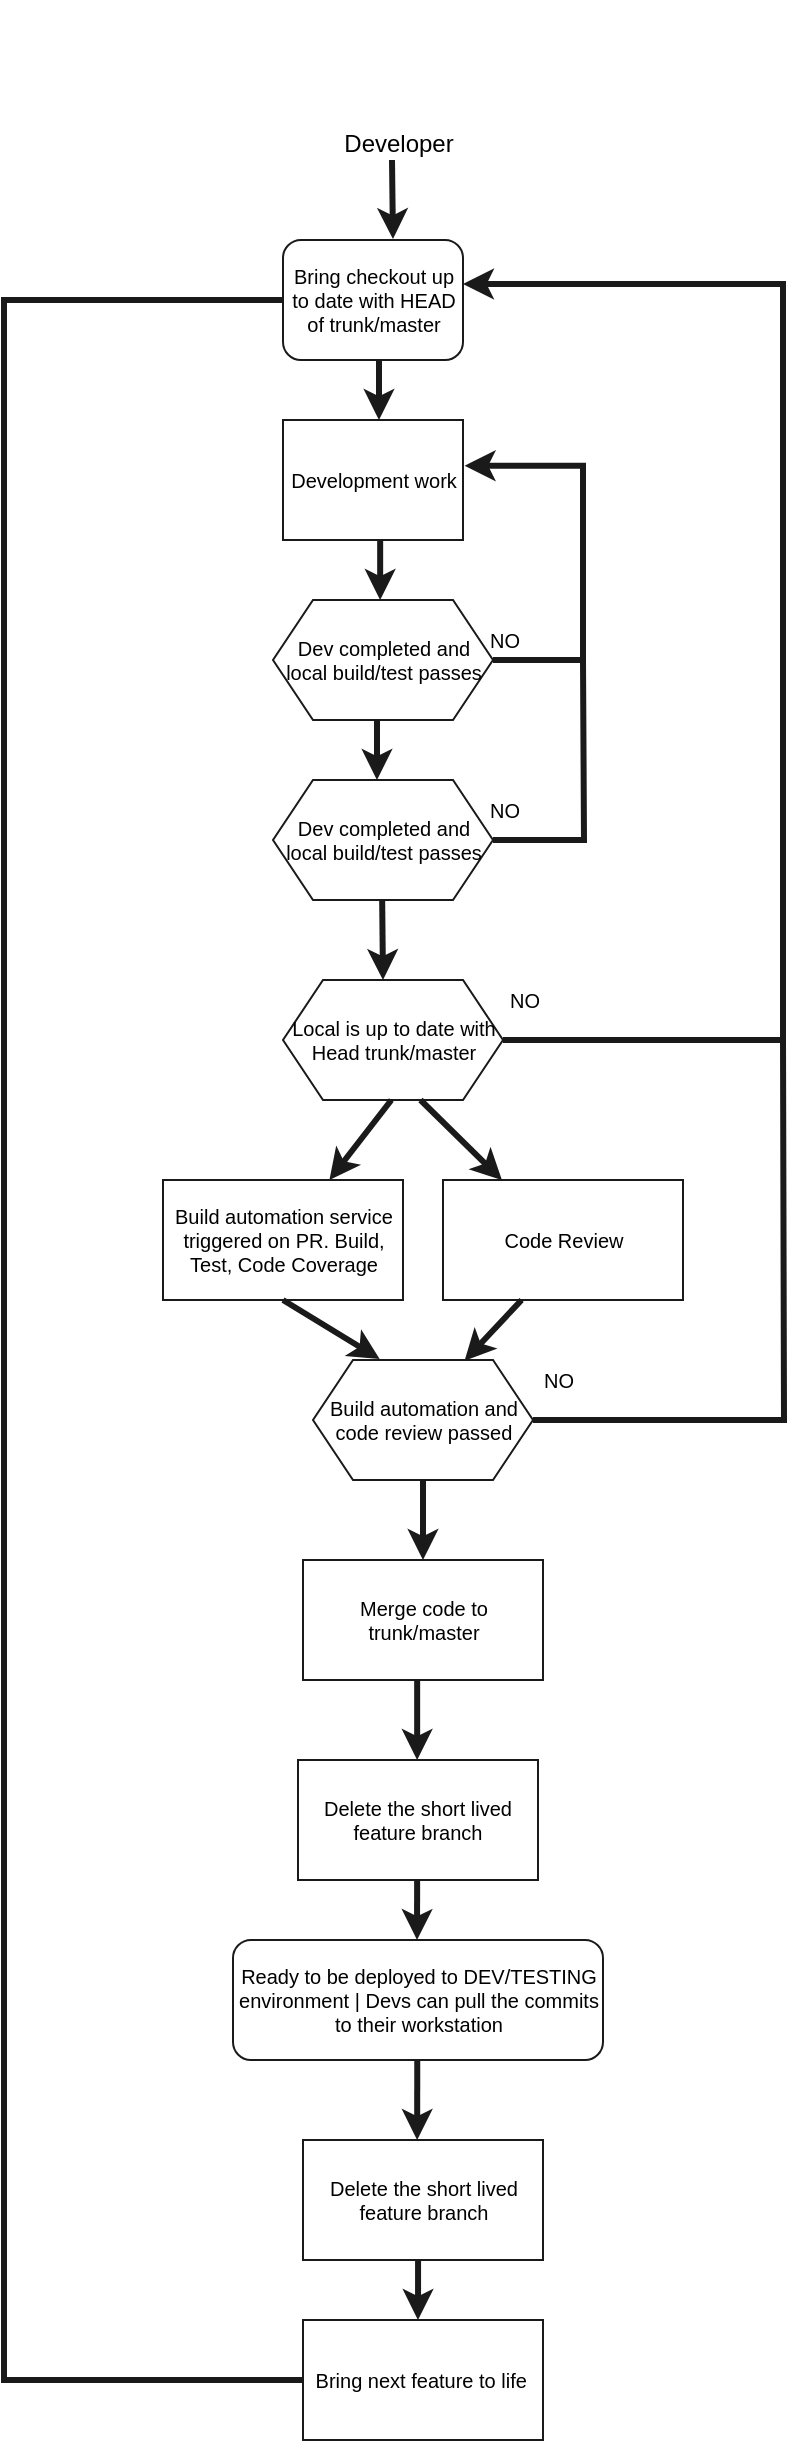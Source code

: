 <mxfile version="20.5.3" type="device"><diagram id="jvgX1-1NG1ODsJLUGL9K" name="Page-1"><mxGraphModel dx="1422" dy="754" grid="1" gridSize="10" guides="1" tooltips="1" connect="1" arrows="1" fold="1" page="1" pageScale="1" pageWidth="850" pageHeight="1100" math="0" shadow="0"><root><mxCell id="0"/><mxCell id="1" parent="0"/><mxCell id="3-kknX9t4Phyuarsckot-1" value="Developer" style="shape=image;html=1;verticalAlign=top;verticalLabelPosition=bottom;labelBackgroundColor=#ffffff;imageAspect=0;aspect=fixed;image=https://cdn4.iconfinder.com/data/icons/online-marketing-hand-drawn-vol-2/52/development__web__code__online__coding__developer__service-128.png" vertex="1" parent="1"><mxGeometry x="398" y="80" width="58" height="58" as="geometry"/></mxCell><mxCell id="3-kknX9t4Phyuarsckot-2" value="Bring checkout up to date with HEAD of trunk/master" style="rounded=1;whiteSpace=wrap;html=1;strokeColor=#1A1A1A;strokeWidth=1;fontSize=10;fontColor=none;fillColor=#FFFFFF;" vertex="1" parent="1"><mxGeometry x="369.5" y="200" width="90" height="60" as="geometry"/></mxCell><mxCell id="3-kknX9t4Phyuarsckot-3" value="" style="endArrow=classic;html=1;rounded=0;labelBackgroundColor=none;strokeColor=#1A1A1A;strokeWidth=3;fontSize=10;fontColor=none;fillColor=#6C8EBF;entryX=0.611;entryY=-0.008;entryDx=0;entryDy=0;entryPerimeter=0;" edge="1" parent="1" target="3-kknX9t4Phyuarsckot-2"><mxGeometry width="50" height="50" relative="1" as="geometry"><mxPoint x="424" y="160" as="sourcePoint"/><mxPoint x="444.5" y="176.42" as="targetPoint"/></mxGeometry></mxCell><mxCell id="3-kknX9t4Phyuarsckot-4" value="Development work" style="rounded=0;whiteSpace=wrap;html=1;strokeColor=#1A1A1A;strokeWidth=1;fontSize=10;fontColor=none;fillColor=#FFFFFF;" vertex="1" parent="1"><mxGeometry x="369.5" y="290" width="90" height="60" as="geometry"/></mxCell><mxCell id="3-kknX9t4Phyuarsckot-5" value="" style="endArrow=classic;html=1;rounded=0;labelBackgroundColor=none;strokeColor=#1A1A1A;strokeWidth=3;fontSize=10;fontColor=none;fillColor=#6C8EBF;exitX=0.5;exitY=1;exitDx=0;exitDy=0;entryX=0.5;entryY=0;entryDx=0;entryDy=0;" edge="1" parent="1"><mxGeometry width="50" height="50" relative="1" as="geometry"><mxPoint x="417.5" y="260" as="sourcePoint"/><mxPoint x="417.5" y="290" as="targetPoint"/></mxGeometry></mxCell><mxCell id="3-kknX9t4Phyuarsckot-6" style="edgeStyle=orthogonalEdgeStyle;rounded=0;orthogonalLoop=1;jettySize=auto;html=1;labelBackgroundColor=none;strokeColor=#1A1A1A;strokeWidth=3;fontSize=10;fontColor=none;startArrow=none;startFill=0;endArrow=classic;endFill=1;fillColor=#6C8EBF;entryX=1.009;entryY=0.381;entryDx=0;entryDy=0;entryPerimeter=0;" edge="1" parent="1" source="3-kknX9t4Phyuarsckot-7" target="3-kknX9t4Phyuarsckot-4"><mxGeometry relative="1" as="geometry"><mxPoint x="499.5" y="330" as="targetPoint"/><Array as="points"><mxPoint x="519.5" y="410"/><mxPoint x="519.5" y="313"/></Array></mxGeometry></mxCell><mxCell id="3-kknX9t4Phyuarsckot-7" value="Dev completed and local build/test passes" style="shape=hexagon;perimeter=hexagonPerimeter2;whiteSpace=wrap;html=1;fixedSize=1;strokeColor=#1A1A1A;strokeWidth=1;fontSize=10;fontColor=none;fillColor=#FFFFFF;" vertex="1" parent="1"><mxGeometry x="364.5" y="380" width="110" height="60" as="geometry"/></mxCell><mxCell id="3-kknX9t4Phyuarsckot-8" value="" style="endArrow=classic;html=1;rounded=0;labelBackgroundColor=none;strokeColor=#1A1A1A;strokeWidth=3;fontSize=10;fontColor=none;fillColor=#6C8EBF;exitX=0.5;exitY=1;exitDx=0;exitDy=0;entryX=0.5;entryY=0;entryDx=0;entryDy=0;" edge="1" parent="1"><mxGeometry width="50" height="50" relative="1" as="geometry"><mxPoint x="418.08" y="350" as="sourcePoint"/><mxPoint x="418.08" y="380" as="targetPoint"/></mxGeometry></mxCell><mxCell id="3-kknX9t4Phyuarsckot-9" value="NO" style="text;html=1;align=center;verticalAlign=middle;resizable=0;points=[];autosize=1;strokeColor=none;fillColor=none;fontSize=10;fontColor=none;" vertex="1" parent="1"><mxGeometry x="459.5" y="385" width="40" height="30" as="geometry"/></mxCell><mxCell id="3-kknX9t4Phyuarsckot-10" value="Dev completed and local build/test passes" style="shape=hexagon;perimeter=hexagonPerimeter2;whiteSpace=wrap;html=1;fixedSize=1;strokeColor=#1A1A1A;strokeWidth=1;fontSize=10;fontColor=none;fillColor=#FFFFFF;" vertex="1" parent="1"><mxGeometry x="364.5" y="470" width="110" height="60" as="geometry"/></mxCell><mxCell id="3-kknX9t4Phyuarsckot-11" value="" style="endArrow=classic;html=1;rounded=0;labelBackgroundColor=none;strokeColor=#1A1A1A;strokeWidth=3;fontSize=10;fontColor=none;fillColor=#6C8EBF;exitX=0.5;exitY=1;exitDx=0;exitDy=0;entryX=0.5;entryY=0;entryDx=0;entryDy=0;" edge="1" parent="1"><mxGeometry width="50" height="50" relative="1" as="geometry"><mxPoint x="416.5" y="440" as="sourcePoint"/><mxPoint x="416.5" y="470" as="targetPoint"/></mxGeometry></mxCell><mxCell id="3-kknX9t4Phyuarsckot-12" style="edgeStyle=orthogonalEdgeStyle;rounded=0;orthogonalLoop=1;jettySize=auto;html=1;labelBackgroundColor=none;strokeColor=#1A1A1A;strokeWidth=3;fontSize=10;fontColor=none;startArrow=none;startFill=0;endArrow=none;endFill=0;fillColor=#6C8EBF;" edge="1" parent="1" source="3-kknX9t4Phyuarsckot-10"><mxGeometry relative="1" as="geometry"><mxPoint x="519.5" y="410" as="targetPoint"/></mxGeometry></mxCell><mxCell id="3-kknX9t4Phyuarsckot-13" value="NO" style="text;html=1;align=center;verticalAlign=middle;resizable=0;points=[];autosize=1;strokeColor=none;fillColor=none;fontSize=10;fontColor=none;" vertex="1" parent="1"><mxGeometry x="459.5" y="470" width="40" height="30" as="geometry"/></mxCell><mxCell id="3-kknX9t4Phyuarsckot-14" style="edgeStyle=orthogonalEdgeStyle;rounded=0;orthogonalLoop=1;jettySize=auto;html=1;labelBackgroundColor=none;strokeColor=#1A1A1A;strokeWidth=3;fontSize=10;fontColor=none;startArrow=none;startFill=0;endArrow=classic;endFill=1;fillColor=#6C8EBF;entryX=1;entryY=0.367;entryDx=0;entryDy=0;entryPerimeter=0;" edge="1" parent="1" source="3-kknX9t4Phyuarsckot-15" target="3-kknX9t4Phyuarsckot-2"><mxGeometry relative="1" as="geometry"><mxPoint x="549.5" y="600" as="targetPoint"/><Array as="points"><mxPoint x="619.5" y="600"/><mxPoint x="619.5" y="222"/></Array></mxGeometry></mxCell><mxCell id="3-kknX9t4Phyuarsckot-15" value="Local is up to date with Head trunk/master" style="shape=hexagon;perimeter=hexagonPerimeter2;whiteSpace=wrap;html=1;fixedSize=1;strokeColor=#1A1A1A;strokeWidth=1;fontSize=10;fontColor=none;fillColor=#FFFFFF;" vertex="1" parent="1"><mxGeometry x="369.5" y="570" width="110" height="60" as="geometry"/></mxCell><mxCell id="3-kknX9t4Phyuarsckot-16" value="" style="endArrow=classic;html=1;rounded=0;labelBackgroundColor=none;strokeColor=#1A1A1A;strokeWidth=3;fontSize=10;fontColor=none;fillColor=#6C8EBF;exitX=0.5;exitY=1;exitDx=0;exitDy=0;" edge="1" parent="1"><mxGeometry width="50" height="50" relative="1" as="geometry"><mxPoint x="419.08" y="530" as="sourcePoint"/><mxPoint x="419.5" y="570" as="targetPoint"/></mxGeometry></mxCell><mxCell id="3-kknX9t4Phyuarsckot-17" value="NO" style="text;html=1;align=center;verticalAlign=middle;resizable=0;points=[];autosize=1;strokeColor=none;fillColor=none;fontSize=10;fontColor=none;" vertex="1" parent="1"><mxGeometry x="469.5" y="565" width="40" height="30" as="geometry"/></mxCell><mxCell id="3-kknX9t4Phyuarsckot-18" value="" style="endArrow=classic;html=1;rounded=0;labelBackgroundColor=none;strokeColor=#1A1A1A;strokeWidth=3;fontSize=10;fontColor=none;fillColor=#6C8EBF;exitX=0.5;exitY=1;exitDx=0;exitDy=0;" edge="1" parent="1" target="3-kknX9t4Phyuarsckot-19"><mxGeometry width="50" height="50" relative="1" as="geometry"><mxPoint x="423.67" y="630" as="sourcePoint"/><mxPoint x="424.09" y="670" as="targetPoint"/></mxGeometry></mxCell><mxCell id="3-kknX9t4Phyuarsckot-19" value="Build automation service triggered on PR. Build, Test, Code Coverage" style="rounded=0;whiteSpace=wrap;html=1;strokeColor=#1A1A1A;strokeWidth=1;fontSize=10;fontColor=none;fillColor=#FFFFFF;" vertex="1" parent="1"><mxGeometry x="309.5" y="670" width="120" height="60" as="geometry"/></mxCell><mxCell id="3-kknX9t4Phyuarsckot-20" value="Code Review" style="rounded=0;whiteSpace=wrap;html=1;strokeColor=#1A1A1A;strokeWidth=1;fontSize=10;fontColor=none;fillColor=#FFFFFF;" vertex="1" parent="1"><mxGeometry x="449.5" y="670" width="120" height="60" as="geometry"/></mxCell><mxCell id="3-kknX9t4Phyuarsckot-21" value="" style="endArrow=classic;html=1;rounded=0;labelBackgroundColor=none;strokeColor=#1A1A1A;strokeWidth=3;fontSize=10;fontColor=none;fillColor=#6C8EBF;exitX=0.625;exitY=1;exitDx=0;exitDy=0;" edge="1" parent="1" source="3-kknX9t4Phyuarsckot-15" target="3-kknX9t4Phyuarsckot-20"><mxGeometry width="50" height="50" relative="1" as="geometry"><mxPoint x="433.67" y="640" as="sourcePoint"/><mxPoint x="402.716" y="680" as="targetPoint"/></mxGeometry></mxCell><mxCell id="3-kknX9t4Phyuarsckot-22" style="edgeStyle=orthogonalEdgeStyle;rounded=0;orthogonalLoop=1;jettySize=auto;html=1;labelBackgroundColor=none;strokeColor=#1A1A1A;strokeWidth=3;fontSize=10;fontColor=none;startArrow=none;startFill=0;endArrow=none;endFill=0;fillColor=#6C8EBF;" edge="1" parent="1" source="3-kknX9t4Phyuarsckot-23"><mxGeometry relative="1" as="geometry"><mxPoint x="619.5" y="600" as="targetPoint"/></mxGeometry></mxCell><mxCell id="3-kknX9t4Phyuarsckot-23" value="Build automation and code review passed" style="shape=hexagon;perimeter=hexagonPerimeter2;whiteSpace=wrap;html=1;fixedSize=1;strokeColor=#1A1A1A;strokeWidth=1;fontSize=10;fontColor=none;fillColor=#FFFFFF;" vertex="1" parent="1"><mxGeometry x="384.5" y="760" width="110" height="60" as="geometry"/></mxCell><mxCell id="3-kknX9t4Phyuarsckot-24" value="" style="endArrow=classic;html=1;rounded=0;labelBackgroundColor=none;strokeColor=#1A1A1A;strokeWidth=3;fontSize=10;fontColor=none;fillColor=#6C8EBF;exitX=0.5;exitY=1;exitDx=0;exitDy=0;entryX=0.303;entryY=-0.008;entryDx=0;entryDy=0;entryPerimeter=0;" edge="1" parent="1" source="3-kknX9t4Phyuarsckot-19" target="3-kknX9t4Phyuarsckot-23"><mxGeometry width="50" height="50" relative="1" as="geometry"><mxPoint x="433.67" y="640" as="sourcePoint"/><mxPoint x="429.5" y="750" as="targetPoint"/></mxGeometry></mxCell><mxCell id="3-kknX9t4Phyuarsckot-25" value="" style="endArrow=classic;html=1;rounded=0;labelBackgroundColor=none;strokeColor=#1A1A1A;strokeWidth=3;fontSize=10;fontColor=none;fillColor=#6C8EBF;exitX=0.625;exitY=1;exitDx=0;exitDy=0;entryX=0.689;entryY=0.006;entryDx=0;entryDy=0;entryPerimeter=0;" edge="1" parent="1" target="3-kknX9t4Phyuarsckot-23"><mxGeometry width="50" height="50" relative="1" as="geometry"><mxPoint x="488.79" y="730" as="sourcePoint"/><mxPoint x="529.504" y="770" as="targetPoint"/></mxGeometry></mxCell><mxCell id="3-kknX9t4Phyuarsckot-26" value="Merge code to trunk/master" style="rounded=0;whiteSpace=wrap;html=1;strokeColor=#1A1A1A;strokeWidth=1;fontSize=10;fontColor=none;fillColor=#FFFFFF;" vertex="1" parent="1"><mxGeometry x="379.5" y="860" width="120" height="60" as="geometry"/></mxCell><mxCell id="3-kknX9t4Phyuarsckot-27" value="" style="endArrow=classic;html=1;rounded=0;labelBackgroundColor=none;strokeColor=#1A1A1A;strokeWidth=3;fontSize=10;fontColor=none;fillColor=#6C8EBF;exitX=0.5;exitY=1;exitDx=0;exitDy=0;entryX=0.5;entryY=0;entryDx=0;entryDy=0;" edge="1" parent="1" source="3-kknX9t4Phyuarsckot-23" target="3-kknX9t4Phyuarsckot-26"><mxGeometry width="50" height="50" relative="1" as="geometry"><mxPoint x="498.79" y="740" as="sourcePoint"/><mxPoint x="470.29" y="770.36" as="targetPoint"/></mxGeometry></mxCell><mxCell id="3-kknX9t4Phyuarsckot-28" value="Delete the short lived feature branch" style="rounded=0;whiteSpace=wrap;html=1;strokeColor=#1A1A1A;strokeWidth=1;fontSize=10;fontColor=none;fillColor=#FFFFFF;" vertex="1" parent="1"><mxGeometry x="377.0" y="960" width="120" height="60" as="geometry"/></mxCell><mxCell id="3-kknX9t4Phyuarsckot-29" value="" style="endArrow=classic;html=1;rounded=0;labelBackgroundColor=none;strokeColor=#1A1A1A;strokeWidth=3;fontSize=10;fontColor=none;fillColor=#6C8EBF;exitX=0.5;exitY=1;exitDx=0;exitDy=0;entryX=0.5;entryY=0;entryDx=0;entryDy=0;" edge="1" parent="1"><mxGeometry width="50" height="50" relative="1" as="geometry"><mxPoint x="436.58" y="920" as="sourcePoint"/><mxPoint x="436.58" y="960" as="targetPoint"/></mxGeometry></mxCell><mxCell id="3-kknX9t4Phyuarsckot-30" value="Ready to be deployed to DEV/TESTING environment | Devs can pull the commits to their workstation" style="rounded=1;whiteSpace=wrap;html=1;strokeColor=#1A1A1A;strokeWidth=1;fontSize=10;fontColor=none;fillColor=#FFFFFF;" vertex="1" parent="1"><mxGeometry x="344.5" y="1050" width="185" height="60" as="geometry"/></mxCell><mxCell id="3-kknX9t4Phyuarsckot-31" value="" style="endArrow=classic;html=1;rounded=0;labelBackgroundColor=none;strokeColor=#1A1A1A;strokeWidth=3;fontSize=10;fontColor=none;fillColor=#6C8EBF;exitX=0.5;exitY=1;exitDx=0;exitDy=0;" edge="1" parent="1"><mxGeometry width="50" height="50" relative="1" as="geometry"><mxPoint x="436.58" y="1020" as="sourcePoint"/><mxPoint x="436.5" y="1050" as="targetPoint"/></mxGeometry></mxCell><mxCell id="3-kknX9t4Phyuarsckot-32" style="edgeStyle=orthogonalEdgeStyle;rounded=0;orthogonalLoop=1;jettySize=auto;html=1;entryX=0;entryY=0.5;entryDx=0;entryDy=0;labelBackgroundColor=none;strokeColor=#1A1A1A;strokeWidth=3;fontSize=18;fontColor=none;startArrow=none;startFill=0;endArrow=none;endFill=0;fillColor=#6C8EBF;" edge="1" parent="1" target="3-kknX9t4Phyuarsckot-2"><mxGeometry relative="1" as="geometry"><mxPoint x="387" y="1270" as="sourcePoint"/><Array as="points"><mxPoint x="230" y="1270"/><mxPoint x="230" y="230"/></Array></mxGeometry></mxCell><mxCell id="3-kknX9t4Phyuarsckot-33" value="Delete the short lived feature branch" style="rounded=0;whiteSpace=wrap;html=1;strokeColor=#1A1A1A;strokeWidth=1;fontSize=10;fontColor=none;fillColor=#FFFFFF;" vertex="1" parent="1"><mxGeometry x="379.5" y="1150" width="120" height="60" as="geometry"/></mxCell><mxCell id="3-kknX9t4Phyuarsckot-34" value="" style="endArrow=classic;html=1;rounded=0;labelBackgroundColor=none;strokeColor=#1A1A1A;strokeWidth=3;fontSize=10;fontColor=none;fillColor=#6C8EBF;exitX=0.498;exitY=1;exitDx=0;exitDy=0;exitPerimeter=0;" edge="1" parent="1" source="3-kknX9t4Phyuarsckot-30"><mxGeometry width="50" height="50" relative="1" as="geometry"><mxPoint x="436.66" y="1120" as="sourcePoint"/><mxPoint x="436.58" y="1150" as="targetPoint"/></mxGeometry></mxCell><mxCell id="3-kknX9t4Phyuarsckot-35" value="Bring next feature to life&amp;nbsp;" style="rounded=0;whiteSpace=wrap;html=1;strokeColor=#1A1A1A;strokeWidth=1;fontSize=10;fontColor=none;fillColor=#FFFFFF;" vertex="1" parent="1"><mxGeometry x="379.5" y="1240" width="120" height="60" as="geometry"/></mxCell><mxCell id="3-kknX9t4Phyuarsckot-36" value="" style="endArrow=classic;html=1;rounded=0;labelBackgroundColor=none;strokeColor=#1A1A1A;strokeWidth=3;fontSize=10;fontColor=none;fillColor=#6C8EBF;exitX=0.498;exitY=1;exitDx=0;exitDy=0;exitPerimeter=0;" edge="1" parent="1"><mxGeometry width="50" height="50" relative="1" as="geometry"><mxPoint x="437.05" y="1210" as="sourcePoint"/><mxPoint x="437" y="1240" as="targetPoint"/></mxGeometry></mxCell><mxCell id="3-kknX9t4Phyuarsckot-37" value="NO" style="text;html=1;align=center;verticalAlign=middle;resizable=0;points=[];autosize=1;strokeColor=none;fillColor=none;fontSize=10;fontColor=none;" vertex="1" parent="1"><mxGeometry x="487" y="755" width="40" height="30" as="geometry"/></mxCell></root></mxGraphModel></diagram></mxfile>